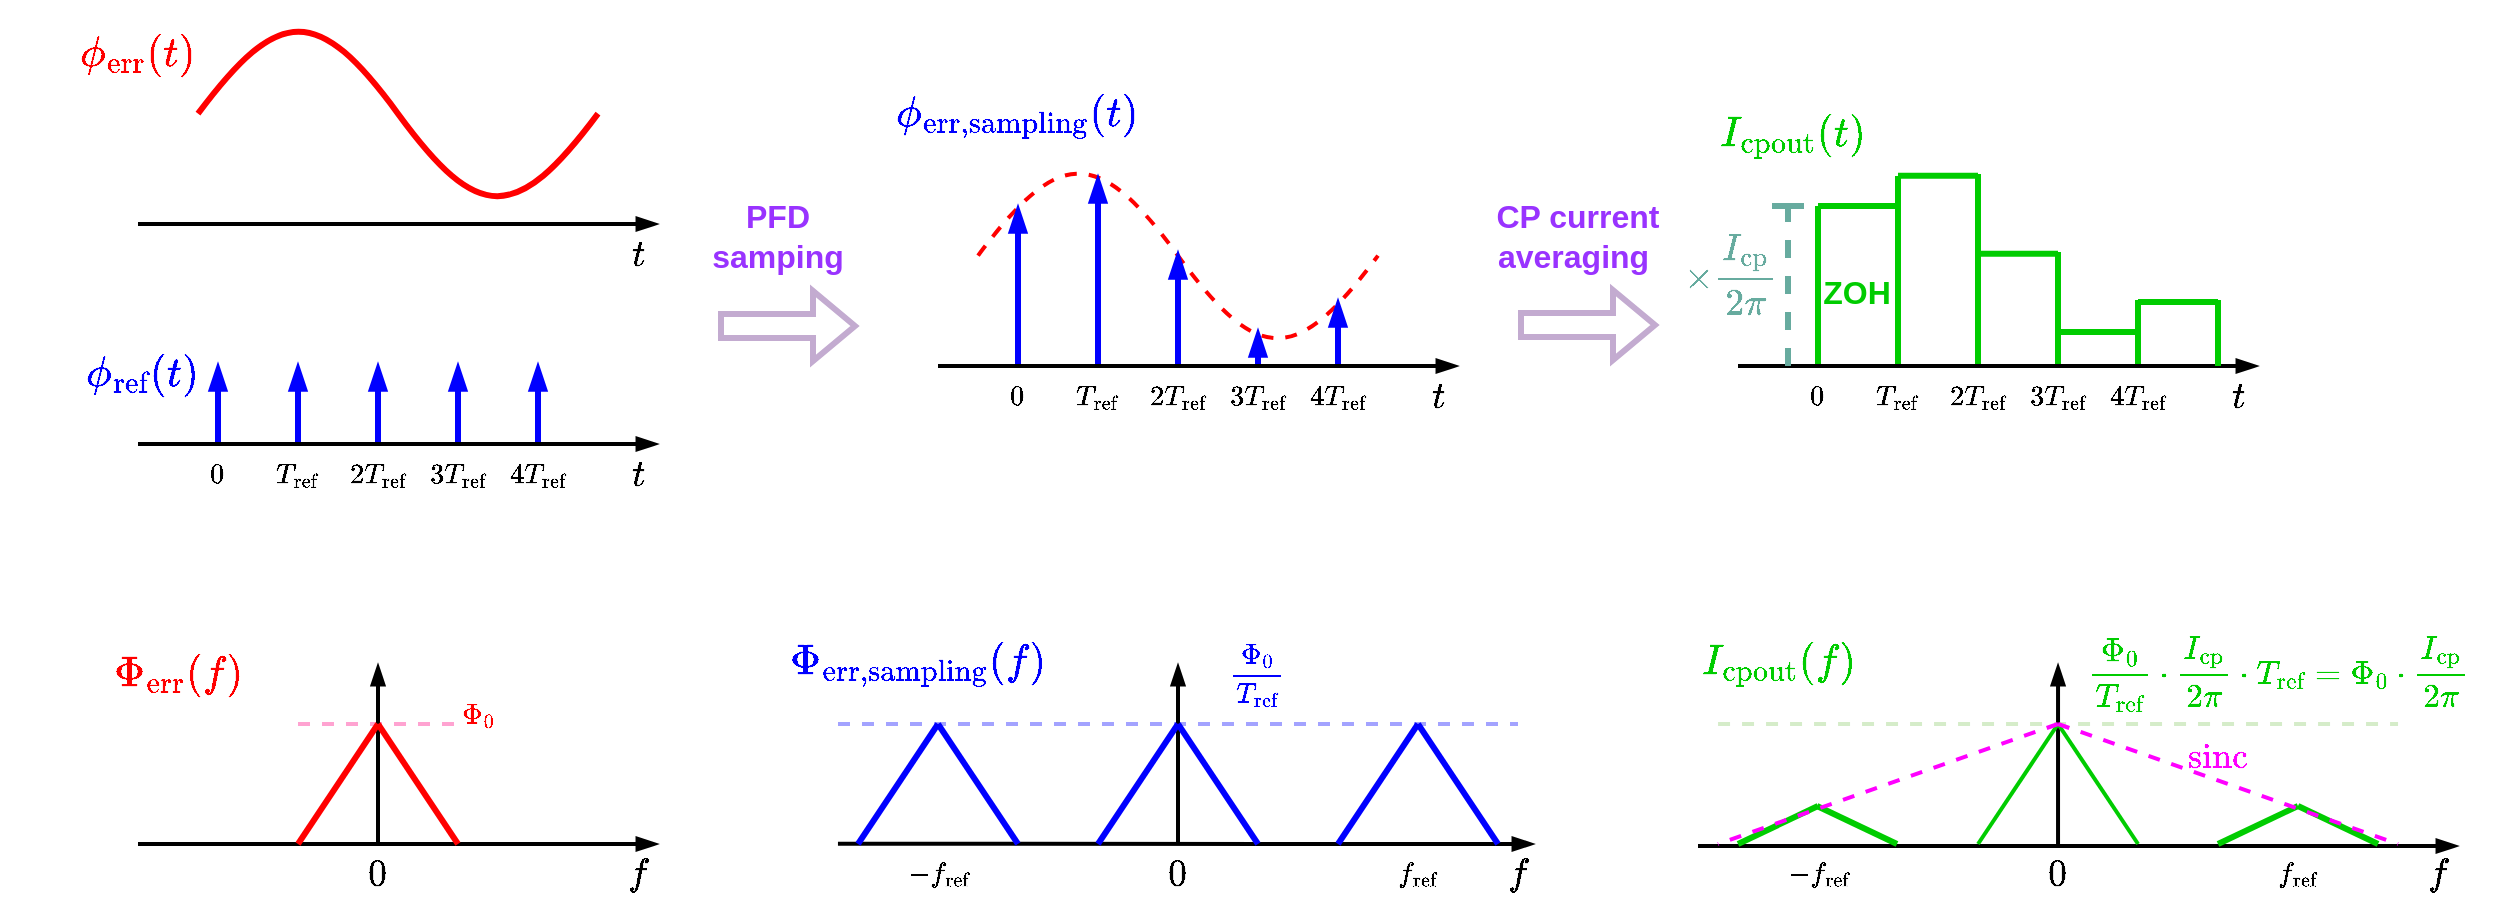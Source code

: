 <mxfile version="28.0.6">
  <diagram name="Page-1" id="WbomQFyr4mOSYKK_uOfv">
    <mxGraphModel dx="1388" dy="830" grid="1" gridSize="10" guides="1" tooltips="1" connect="1" arrows="1" fold="1" page="1" pageScale="1" pageWidth="850" pageHeight="1100" math="1" shadow="0">
      <root>
        <mxCell id="0" />
        <mxCell id="1" parent="0" />
        <mxCell id="v1X2Iz-Z-YhmHoCjYg2L-46" value="" style="endArrow=none;dashed=1;html=1;strokeWidth=2;rounded=0;strokeColor=#FF66B3;opacity=60;" parent="1" edge="1">
          <mxGeometry width="50" height="50" relative="1" as="geometry">
            <mxPoint x="120" y="619" as="sourcePoint" />
            <mxPoint x="200" y="619" as="targetPoint" />
          </mxGeometry>
        </mxCell>
        <mxCell id="v1X2Iz-Z-YhmHoCjYg2L-2" value="" style="pointerEvents=1;verticalLabelPosition=bottom;shadow=0;dashed=0;align=center;html=1;verticalAlign=top;shape=mxgraph.electrical.waveforms.sine_wave;strokeWidth=3;strokeColor=#FF0000;" parent="1" vertex="1">
          <mxGeometry x="70" y="259" width="200" height="110" as="geometry" />
        </mxCell>
        <mxCell id="v1X2Iz-Z-YhmHoCjYg2L-5" value="" style="endArrow=blockThin;html=1;rounded=0;endFill=1;strokeWidth=3;strokeColor=#0000FF;" parent="1" edge="1">
          <mxGeometry width="50" height="50" relative="1" as="geometry">
            <mxPoint x="80" y="479" as="sourcePoint" />
            <mxPoint x="80" y="439" as="targetPoint" />
          </mxGeometry>
        </mxCell>
        <mxCell id="v1X2Iz-Z-YhmHoCjYg2L-6" value="" style="endArrow=blockThin;html=1;rounded=0;endFill=1;strokeWidth=3;strokeColor=#0000FF;" parent="1" edge="1">
          <mxGeometry width="50" height="50" relative="1" as="geometry">
            <mxPoint x="120" y="479" as="sourcePoint" />
            <mxPoint x="120" y="439" as="targetPoint" />
          </mxGeometry>
        </mxCell>
        <mxCell id="v1X2Iz-Z-YhmHoCjYg2L-7" value="" style="endArrow=blockThin;html=1;rounded=0;endFill=1;strokeWidth=3;strokeColor=#0000FF;" parent="1" edge="1">
          <mxGeometry width="50" height="50" relative="1" as="geometry">
            <mxPoint x="160" y="479" as="sourcePoint" />
            <mxPoint x="160" y="439" as="targetPoint" />
          </mxGeometry>
        </mxCell>
        <mxCell id="v1X2Iz-Z-YhmHoCjYg2L-8" value="" style="endArrow=blockThin;html=1;rounded=0;endFill=1;strokeWidth=3;strokeColor=#0000FF;" parent="1" edge="1">
          <mxGeometry width="50" height="50" relative="1" as="geometry">
            <mxPoint x="200" y="479" as="sourcePoint" />
            <mxPoint x="200" y="439" as="targetPoint" />
          </mxGeometry>
        </mxCell>
        <mxCell id="v1X2Iz-Z-YhmHoCjYg2L-9" value="" style="endArrow=blockThin;html=1;rounded=0;endFill=1;strokeWidth=3;strokeColor=#0000FF;" parent="1" edge="1">
          <mxGeometry width="50" height="50" relative="1" as="geometry">
            <mxPoint x="240" y="479" as="sourcePoint" />
            <mxPoint x="240" y="439" as="targetPoint" />
          </mxGeometry>
        </mxCell>
        <mxCell id="v1X2Iz-Z-YhmHoCjYg2L-10" value="" style="endArrow=blockThin;html=1;rounded=0;endFill=1;strokeWidth=2;" parent="1" edge="1">
          <mxGeometry width="50" height="50" relative="1" as="geometry">
            <mxPoint x="40" y="479" as="sourcePoint" />
            <mxPoint x="300" y="479" as="targetPoint" />
          </mxGeometry>
        </mxCell>
        <mxCell id="v1X2Iz-Z-YhmHoCjYg2L-11" value="&lt;font style=&quot;font-size: 18px; color: rgb(255, 0, 0);&quot;&gt;&lt;b&gt;$$\phi_\text{err}(t)$$&lt;/b&gt;&lt;/font&gt;" style="text;html=1;align=center;verticalAlign=middle;whiteSpace=wrap;rounded=0;" parent="1" vertex="1">
          <mxGeometry x="10" y="269" width="60" height="30" as="geometry" />
        </mxCell>
        <mxCell id="v1X2Iz-Z-YhmHoCjYg2L-12" value="&lt;font style=&quot;font-size: 16px; color: rgb(153, 51, 255);&quot;&gt;&lt;b style=&quot;&quot;&gt;PFD samping&lt;/b&gt;&lt;/font&gt;" style="text;html=1;align=center;verticalAlign=middle;whiteSpace=wrap;rounded=0;" parent="1" vertex="1">
          <mxGeometry x="330" y="360" width="60" height="30" as="geometry" />
        </mxCell>
        <mxCell id="v1X2Iz-Z-YhmHoCjYg2L-13" value="" style="shape=flexArrow;endArrow=classic;html=1;rounded=0;strokeColor=#C3ABD0;strokeWidth=3;" parent="1" edge="1">
          <mxGeometry width="50" height="50" relative="1" as="geometry">
            <mxPoint x="330" y="420" as="sourcePoint" />
            <mxPoint x="400" y="420" as="targetPoint" />
          </mxGeometry>
        </mxCell>
        <mxCell id="v1X2Iz-Z-YhmHoCjYg2L-21" value="$$0$$" style="text;html=1;align=center;verticalAlign=middle;whiteSpace=wrap;rounded=0;" parent="1" vertex="1">
          <mxGeometry x="50" y="479" width="60" height="30" as="geometry" />
        </mxCell>
        <mxCell id="v1X2Iz-Z-YhmHoCjYg2L-22" value="$$T_\text{ref}$$" style="text;html=1;align=center;verticalAlign=middle;whiteSpace=wrap;rounded=0;" parent="1" vertex="1">
          <mxGeometry x="90" y="479" width="60" height="30" as="geometry" />
        </mxCell>
        <mxCell id="v1X2Iz-Z-YhmHoCjYg2L-23" value="$$2T_\text{ref}$$" style="text;html=1;align=center;verticalAlign=middle;whiteSpace=wrap;rounded=0;" parent="1" vertex="1">
          <mxGeometry x="130" y="479" width="60" height="30" as="geometry" />
        </mxCell>
        <mxCell id="v1X2Iz-Z-YhmHoCjYg2L-24" value="$$3T_\text{ref}$$" style="text;html=1;align=center;verticalAlign=middle;whiteSpace=wrap;rounded=0;" parent="1" vertex="1">
          <mxGeometry x="170" y="479" width="60" height="30" as="geometry" />
        </mxCell>
        <mxCell id="v1X2Iz-Z-YhmHoCjYg2L-25" value="$$4T_\text{ref}$$" style="text;html=1;align=center;verticalAlign=middle;whiteSpace=wrap;rounded=0;" parent="1" vertex="1">
          <mxGeometry x="210" y="479" width="60" height="30" as="geometry" />
        </mxCell>
        <mxCell id="v1X2Iz-Z-YhmHoCjYg2L-26" value="" style="pointerEvents=1;verticalLabelPosition=bottom;shadow=0;dashed=1;align=center;html=1;verticalAlign=top;shape=mxgraph.electrical.waveforms.sine_wave;strokeWidth=2;strokeColor=#FF0000;" parent="1" vertex="1">
          <mxGeometry x="460" y="330" width="200" height="110" as="geometry" />
        </mxCell>
        <mxCell id="v1X2Iz-Z-YhmHoCjYg2L-27" value="" style="endArrow=blockThin;html=1;rounded=0;endFill=1;strokeWidth=3;strokeColor=#0000FF;" parent="1" edge="1">
          <mxGeometry width="50" height="50" relative="1" as="geometry">
            <mxPoint x="480" y="440" as="sourcePoint" />
            <mxPoint x="480" y="360" as="targetPoint" />
          </mxGeometry>
        </mxCell>
        <mxCell id="v1X2Iz-Z-YhmHoCjYg2L-28" value="" style="endArrow=blockThin;html=1;rounded=0;endFill=1;strokeWidth=3;strokeColor=#0000FF;" parent="1" edge="1">
          <mxGeometry width="50" height="50" relative="1" as="geometry">
            <mxPoint x="520" y="440" as="sourcePoint" />
            <mxPoint x="520" y="345" as="targetPoint" />
          </mxGeometry>
        </mxCell>
        <mxCell id="v1X2Iz-Z-YhmHoCjYg2L-29" value="" style="endArrow=blockThin;html=1;rounded=0;endFill=1;strokeWidth=3;strokeColor=#0000FF;" parent="1" edge="1">
          <mxGeometry width="50" height="50" relative="1" as="geometry">
            <mxPoint x="560" y="440" as="sourcePoint" />
            <mxPoint x="560" y="383" as="targetPoint" />
          </mxGeometry>
        </mxCell>
        <mxCell id="v1X2Iz-Z-YhmHoCjYg2L-30" value="" style="endArrow=blockThin;html=1;rounded=0;endFill=1;strokeWidth=3;strokeColor=#0000FF;" parent="1" edge="1">
          <mxGeometry width="50" height="50" relative="1" as="geometry">
            <mxPoint x="600" y="440" as="sourcePoint" />
            <mxPoint x="600" y="422" as="targetPoint" />
          </mxGeometry>
        </mxCell>
        <mxCell id="v1X2Iz-Z-YhmHoCjYg2L-31" value="" style="endArrow=blockThin;html=1;rounded=0;endFill=1;strokeWidth=3;strokeColor=#0000FF;" parent="1" edge="1">
          <mxGeometry width="50" height="50" relative="1" as="geometry">
            <mxPoint x="640" y="440" as="sourcePoint" />
            <mxPoint x="640" y="407" as="targetPoint" />
          </mxGeometry>
        </mxCell>
        <mxCell id="v1X2Iz-Z-YhmHoCjYg2L-32" value="" style="endArrow=blockThin;html=1;rounded=0;endFill=1;strokeWidth=2;" parent="1" edge="1">
          <mxGeometry width="50" height="50" relative="1" as="geometry">
            <mxPoint x="440" y="440" as="sourcePoint" />
            <mxPoint x="700" y="440" as="targetPoint" />
          </mxGeometry>
        </mxCell>
        <mxCell id="v1X2Iz-Z-YhmHoCjYg2L-39" value="" style="endArrow=blockThin;html=1;rounded=0;endFill=1;strokeWidth=2;" parent="1" edge="1">
          <mxGeometry width="50" height="50" relative="1" as="geometry">
            <mxPoint x="40" y="679" as="sourcePoint" />
            <mxPoint x="300" y="679" as="targetPoint" />
          </mxGeometry>
        </mxCell>
        <mxCell id="v1X2Iz-Z-YhmHoCjYg2L-42" value="" style="endArrow=blockThin;html=1;rounded=0;endFill=1;strokeWidth=2;" parent="1" edge="1">
          <mxGeometry width="50" height="50" relative="1" as="geometry">
            <mxPoint x="160" y="679" as="sourcePoint" />
            <mxPoint x="160" y="589" as="targetPoint" />
          </mxGeometry>
        </mxCell>
        <mxCell id="v1X2Iz-Z-YhmHoCjYg2L-40" value="" style="endArrow=none;html=1;rounded=0;strokeWidth=3;strokeColor=#FF0000;" parent="1" edge="1">
          <mxGeometry width="50" height="50" relative="1" as="geometry">
            <mxPoint x="120" y="679" as="sourcePoint" />
            <mxPoint x="160" y="619" as="targetPoint" />
          </mxGeometry>
        </mxCell>
        <mxCell id="v1X2Iz-Z-YhmHoCjYg2L-41" value="" style="endArrow=none;html=1;rounded=0;strokeWidth=3;strokeColor=#FF0000;" parent="1" edge="1">
          <mxGeometry width="50" height="50" relative="1" as="geometry">
            <mxPoint x="200" y="679" as="sourcePoint" />
            <mxPoint x="160" y="619" as="targetPoint" />
          </mxGeometry>
        </mxCell>
        <mxCell id="v1X2Iz-Z-YhmHoCjYg2L-43" value="&lt;font style=&quot;font-size: 18px; color: rgb(255, 0, 0);&quot;&gt;&lt;b&gt;$$\Phi_\text{err}(f)$$&lt;/b&gt;&lt;/font&gt;" style="text;html=1;align=center;verticalAlign=middle;whiteSpace=wrap;rounded=0;" parent="1" vertex="1">
          <mxGeometry x="30" y="579" width="60" height="30" as="geometry" />
        </mxCell>
        <mxCell id="v1X2Iz-Z-YhmHoCjYg2L-44" value="&lt;font style=&quot;font-size: 16px;&quot;&gt;&lt;b&gt;&lt;i&gt;$$t$$&lt;/i&gt;&lt;/b&gt;&lt;/font&gt;" style="text;html=1;align=center;verticalAlign=middle;whiteSpace=wrap;rounded=0;" parent="1" vertex="1">
          <mxGeometry x="260" y="479" width="60" height="30" as="geometry" />
        </mxCell>
        <mxCell id="v1X2Iz-Z-YhmHoCjYg2L-45" value="&lt;font style=&quot;font-size: 16px;&quot;&gt;&lt;b&gt;&lt;i&gt;$$f$$&lt;/i&gt;&lt;/b&gt;&lt;/font&gt;" style="text;html=1;align=center;verticalAlign=middle;whiteSpace=wrap;rounded=0;" parent="1" vertex="1">
          <mxGeometry x="260" y="679" width="60" height="30" as="geometry" />
        </mxCell>
        <mxCell id="v1X2Iz-Z-YhmHoCjYg2L-47" value="&lt;font style=&quot;color: rgb(255, 0, 0);&quot;&gt;&lt;b style=&quot;&quot;&gt;$$\Phi_0$$&lt;/b&gt;&lt;/font&gt;" style="text;html=1;align=center;verticalAlign=middle;whiteSpace=wrap;rounded=0;" parent="1" vertex="1">
          <mxGeometry x="180" y="599" width="60" height="30" as="geometry" />
        </mxCell>
        <mxCell id="v1X2Iz-Z-YhmHoCjYg2L-48" value="" style="endArrow=none;dashed=1;html=1;strokeWidth=2;rounded=0;strokeColor=#6666FF;opacity=60;" parent="1" edge="1">
          <mxGeometry width="50" height="50" relative="1" as="geometry">
            <mxPoint x="390" y="619" as="sourcePoint" />
            <mxPoint x="730" y="619" as="targetPoint" />
          </mxGeometry>
        </mxCell>
        <mxCell id="v1X2Iz-Z-YhmHoCjYg2L-49" value="" style="endArrow=blockThin;html=1;rounded=0;endFill=1;strokeWidth=2;exitX=0.833;exitY=-0.003;exitDx=0;exitDy=0;exitPerimeter=0;" parent="1" edge="1">
          <mxGeometry width="50" height="50" relative="1" as="geometry">
            <mxPoint x="389.98" y="678.91" as="sourcePoint" />
            <mxPoint x="738" y="679" as="targetPoint" />
          </mxGeometry>
        </mxCell>
        <mxCell id="v1X2Iz-Z-YhmHoCjYg2L-50" value="" style="endArrow=blockThin;html=1;rounded=0;endFill=1;strokeWidth=2;" parent="1" edge="1">
          <mxGeometry width="50" height="50" relative="1" as="geometry">
            <mxPoint x="560" y="679" as="sourcePoint" />
            <mxPoint x="560" y="589" as="targetPoint" />
          </mxGeometry>
        </mxCell>
        <mxCell id="v1X2Iz-Z-YhmHoCjYg2L-51" value="" style="endArrow=none;html=1;rounded=0;strokeWidth=3;strokeColor=#0000FF;" parent="1" edge="1">
          <mxGeometry width="50" height="50" relative="1" as="geometry">
            <mxPoint x="520" y="679" as="sourcePoint" />
            <mxPoint x="560" y="619" as="targetPoint" />
          </mxGeometry>
        </mxCell>
        <mxCell id="v1X2Iz-Z-YhmHoCjYg2L-52" value="" style="endArrow=none;html=1;rounded=0;strokeWidth=3;strokeColor=#0000FF;" parent="1" edge="1">
          <mxGeometry width="50" height="50" relative="1" as="geometry">
            <mxPoint x="600" y="679" as="sourcePoint" />
            <mxPoint x="560" y="619" as="targetPoint" />
          </mxGeometry>
        </mxCell>
        <mxCell id="v1X2Iz-Z-YhmHoCjYg2L-54" value="&lt;font style=&quot;font-size: 16px;&quot;&gt;&lt;b&gt;&lt;i&gt;$$f$$&lt;/i&gt;&lt;/b&gt;&lt;/font&gt;" style="text;html=1;align=center;verticalAlign=middle;whiteSpace=wrap;rounded=0;" parent="1" vertex="1">
          <mxGeometry x="700" y="679" width="60" height="30" as="geometry" />
        </mxCell>
        <mxCell id="v1X2Iz-Z-YhmHoCjYg2L-55" value="&lt;font style=&quot;color: rgb(0, 0, 255);&quot;&gt;&lt;b style=&quot;&quot;&gt;$$\frac{\Phi_0}{T_\text{ref}}$$&lt;/b&gt;&lt;/font&gt;" style="text;html=1;align=center;verticalAlign=middle;whiteSpace=wrap;rounded=0;" parent="1" vertex="1">
          <mxGeometry x="570" y="579" width="60" height="30" as="geometry" />
        </mxCell>
        <mxCell id="v1X2Iz-Z-YhmHoCjYg2L-58" value="" style="endArrow=none;html=1;rounded=0;strokeWidth=3;strokeColor=#0000FF;" parent="1" edge="1">
          <mxGeometry width="50" height="50" relative="1" as="geometry">
            <mxPoint x="640" y="679" as="sourcePoint" />
            <mxPoint x="680" y="619" as="targetPoint" />
          </mxGeometry>
        </mxCell>
        <mxCell id="v1X2Iz-Z-YhmHoCjYg2L-59" value="" style="endArrow=none;html=1;rounded=0;strokeWidth=3;strokeColor=#0000FF;" parent="1" edge="1">
          <mxGeometry width="50" height="50" relative="1" as="geometry">
            <mxPoint x="720" y="679" as="sourcePoint" />
            <mxPoint x="680" y="619" as="targetPoint" />
          </mxGeometry>
        </mxCell>
        <mxCell id="v1X2Iz-Z-YhmHoCjYg2L-62" value="" style="endArrow=none;html=1;rounded=0;strokeWidth=3;strokeColor=#0000FF;" parent="1" edge="1">
          <mxGeometry width="50" height="50" relative="1" as="geometry">
            <mxPoint x="400" y="679" as="sourcePoint" />
            <mxPoint x="440" y="619" as="targetPoint" />
          </mxGeometry>
        </mxCell>
        <mxCell id="v1X2Iz-Z-YhmHoCjYg2L-63" value="" style="endArrow=none;html=1;rounded=0;strokeWidth=3;strokeColor=#0000FF;" parent="1" edge="1">
          <mxGeometry width="50" height="50" relative="1" as="geometry">
            <mxPoint x="480" y="679" as="sourcePoint" />
            <mxPoint x="440" y="619" as="targetPoint" />
          </mxGeometry>
        </mxCell>
        <mxCell id="v1X2Iz-Z-YhmHoCjYg2L-64" value="&lt;font style=&quot;font-size: 18px; color: rgb(0, 0, 255);&quot;&gt;&lt;b style=&quot;&quot;&gt;$$\Phi_\text{err,sampling}(f)$$&lt;/b&gt;&lt;/font&gt;" style="text;html=1;align=center;verticalAlign=middle;whiteSpace=wrap;rounded=0;" parent="1" vertex="1">
          <mxGeometry x="400" y="574" width="60" height="30" as="geometry" />
        </mxCell>
        <mxCell id="v1X2Iz-Z-YhmHoCjYg2L-65" value="&lt;font style=&quot;font-size: 18px; color: rgb(0, 0, 255);&quot;&gt;&lt;b style=&quot;&quot;&gt;$$\phi_\text{err,sampling}(t)$$&lt;/b&gt;&lt;/font&gt;" style="text;html=1;align=center;verticalAlign=middle;whiteSpace=wrap;rounded=0;" parent="1" vertex="1">
          <mxGeometry x="450" y="300" width="60" height="30" as="geometry" />
        </mxCell>
        <mxCell id="v1X2Iz-Z-YhmHoCjYg2L-66" value="" style="endArrow=blockThin;html=1;rounded=0;endFill=1;strokeWidth=2;" parent="1" edge="1">
          <mxGeometry width="50" height="50" relative="1" as="geometry">
            <mxPoint x="40" y="369" as="sourcePoint" />
            <mxPoint x="300" y="369" as="targetPoint" />
          </mxGeometry>
        </mxCell>
        <mxCell id="v1X2Iz-Z-YhmHoCjYg2L-72" value="&lt;font style=&quot;font-size: 16px;&quot;&gt;&lt;b&gt;&lt;i&gt;$$t$$&lt;/i&gt;&lt;/b&gt;&lt;/font&gt;" style="text;html=1;align=center;verticalAlign=middle;whiteSpace=wrap;rounded=0;" parent="1" vertex="1">
          <mxGeometry x="260" y="369" width="60" height="30" as="geometry" />
        </mxCell>
        <mxCell id="v1X2Iz-Z-YhmHoCjYg2L-75" value="" style="endArrow=none;html=1;rounded=0;endFill=0;strokeWidth=3;strokeColor=#00CC00;" parent="1" edge="1">
          <mxGeometry width="50" height="50" relative="1" as="geometry">
            <mxPoint x="880" y="440" as="sourcePoint" />
            <mxPoint x="880" y="360" as="targetPoint" />
          </mxGeometry>
        </mxCell>
        <mxCell id="v1X2Iz-Z-YhmHoCjYg2L-76" value="" style="endArrow=none;html=1;rounded=0;endFill=0;strokeWidth=3;strokeColor=#00CC00;" parent="1" edge="1">
          <mxGeometry width="50" height="50" relative="1" as="geometry">
            <mxPoint x="920" y="440" as="sourcePoint" />
            <mxPoint x="920" y="345" as="targetPoint" />
          </mxGeometry>
        </mxCell>
        <mxCell id="v1X2Iz-Z-YhmHoCjYg2L-77" value="" style="endArrow=none;html=1;rounded=0;endFill=0;strokeWidth=3;strokeColor=#00CC00;" parent="1" edge="1">
          <mxGeometry width="50" height="50" relative="1" as="geometry">
            <mxPoint x="960" y="440" as="sourcePoint" />
            <mxPoint x="960" y="344" as="targetPoint" />
          </mxGeometry>
        </mxCell>
        <mxCell id="v1X2Iz-Z-YhmHoCjYg2L-78" value="" style="endArrow=none;html=1;rounded=0;endFill=0;strokeWidth=3;strokeColor=#00CC00;" parent="1" edge="1">
          <mxGeometry width="50" height="50" relative="1" as="geometry">
            <mxPoint x="1000" y="440" as="sourcePoint" />
            <mxPoint x="1000" y="383" as="targetPoint" />
          </mxGeometry>
        </mxCell>
        <mxCell id="v1X2Iz-Z-YhmHoCjYg2L-79" value="" style="endArrow=none;html=1;rounded=0;endFill=0;strokeWidth=3;strokeColor=#00CC00;" parent="1" edge="1">
          <mxGeometry width="50" height="50" relative="1" as="geometry">
            <mxPoint x="1040" y="440" as="sourcePoint" />
            <mxPoint x="1040" y="407" as="targetPoint" />
          </mxGeometry>
        </mxCell>
        <mxCell id="v1X2Iz-Z-YhmHoCjYg2L-80" value="" style="endArrow=blockThin;html=1;rounded=0;endFill=1;strokeWidth=2;" parent="1" edge="1">
          <mxGeometry width="50" height="50" relative="1" as="geometry">
            <mxPoint x="840" y="440" as="sourcePoint" />
            <mxPoint x="1100" y="440" as="targetPoint" />
          </mxGeometry>
        </mxCell>
        <mxCell id="v1X2Iz-Z-YhmHoCjYg2L-86" value="" style="endArrow=none;html=1;rounded=0;endFill=0;strokeWidth=3;strokeColor=#00CC00;" parent="1" edge="1">
          <mxGeometry width="50" height="50" relative="1" as="geometry">
            <mxPoint x="920" y="360" as="sourcePoint" />
            <mxPoint x="880" y="360" as="targetPoint" />
          </mxGeometry>
        </mxCell>
        <mxCell id="v1X2Iz-Z-YhmHoCjYg2L-87" value="" style="endArrow=none;html=1;rounded=0;endFill=0;strokeWidth=3;strokeColor=#00CC00;" parent="1" edge="1">
          <mxGeometry width="50" height="50" relative="1" as="geometry">
            <mxPoint x="960" y="344.92" as="sourcePoint" />
            <mxPoint x="920" y="344.92" as="targetPoint" />
          </mxGeometry>
        </mxCell>
        <mxCell id="v1X2Iz-Z-YhmHoCjYg2L-88" value="" style="endArrow=none;html=1;rounded=0;endFill=0;strokeWidth=3;strokeColor=#00CC00;" parent="1" edge="1">
          <mxGeometry width="50" height="50" relative="1" as="geometry">
            <mxPoint x="1000" y="383.92" as="sourcePoint" />
            <mxPoint x="960" y="383.92" as="targetPoint" />
          </mxGeometry>
        </mxCell>
        <mxCell id="v1X2Iz-Z-YhmHoCjYg2L-89" value="" style="endArrow=none;html=1;rounded=0;endFill=0;strokeWidth=3;strokeColor=#00CC00;" parent="1" edge="1">
          <mxGeometry width="50" height="50" relative="1" as="geometry">
            <mxPoint x="1039" y="423" as="sourcePoint" />
            <mxPoint x="999" y="423" as="targetPoint" />
          </mxGeometry>
        </mxCell>
        <mxCell id="v1X2Iz-Z-YhmHoCjYg2L-90" value="" style="endArrow=none;html=1;rounded=0;endFill=0;strokeWidth=3;strokeColor=#00CC00;" parent="1" edge="1">
          <mxGeometry width="50" height="50" relative="1" as="geometry">
            <mxPoint x="1080" y="408" as="sourcePoint" />
            <mxPoint x="1040" y="408" as="targetPoint" />
          </mxGeometry>
        </mxCell>
        <mxCell id="v1X2Iz-Z-YhmHoCjYg2L-91" value="" style="endArrow=none;html=1;rounded=0;endFill=0;strokeWidth=3;strokeColor=#00CC00;" parent="1" edge="1">
          <mxGeometry width="50" height="50" relative="1" as="geometry">
            <mxPoint x="1080" y="440" as="sourcePoint" />
            <mxPoint x="1080" y="407" as="targetPoint" />
          </mxGeometry>
        </mxCell>
        <mxCell id="v1X2Iz-Z-YhmHoCjYg2L-94" value="&lt;font style=&quot;font-size: 18px; color: rgb(0, 0, 255);&quot;&gt;&lt;b style=&quot;&quot;&gt;$$\phi_\text{ref}(t)$$&lt;/b&gt;&lt;/font&gt;" style="text;html=1;align=center;verticalAlign=middle;whiteSpace=wrap;rounded=0;" parent="1" vertex="1">
          <mxGeometry x="20" y="429" width="45" height="30" as="geometry" />
        </mxCell>
        <mxCell id="v1X2Iz-Z-YhmHoCjYg2L-95" value="&lt;font style=&quot;font-size: 16px; color: rgb(153, 51, 255);&quot;&gt;&lt;b style=&quot;&quot;&gt;CP current&lt;br&gt;&lt;/b&gt;&lt;/font&gt;&lt;div&gt;&lt;font style=&quot;font-size: 16px; color: rgb(153, 51, 255);&quot;&gt;&lt;b style=&quot;background-color: transparent;&quot;&gt;averaging&lt;/b&gt;&lt;b style=&quot;&quot;&gt;&amp;nbsp;&lt;/b&gt;&lt;/font&gt;&lt;/div&gt;" style="text;html=1;align=center;verticalAlign=middle;whiteSpace=wrap;rounded=0;" parent="1" vertex="1">
          <mxGeometry x="710" y="360" width="100" height="30" as="geometry" />
        </mxCell>
        <mxCell id="v1X2Iz-Z-YhmHoCjYg2L-96" value="" style="shape=flexArrow;endArrow=classic;html=1;rounded=0;strokeColor=#C3ABD0;strokeWidth=3;" parent="1" edge="1">
          <mxGeometry width="50" height="50" relative="1" as="geometry">
            <mxPoint x="730" y="419.52" as="sourcePoint" />
            <mxPoint x="800" y="419.52" as="targetPoint" />
          </mxGeometry>
        </mxCell>
        <mxCell id="v1X2Iz-Z-YhmHoCjYg2L-97" value="&lt;font style=&quot;font-size: 16px; color: rgb(103, 171, 159);&quot;&gt;&lt;b style=&quot;&quot;&gt;$$\times\frac{I_\text{cp}}{2\pi}$$&lt;/b&gt;&lt;/font&gt;" style="text;html=1;align=center;verticalAlign=middle;whiteSpace=wrap;rounded=0;" parent="1" vertex="1">
          <mxGeometry x="814" y="379" width="45" height="30" as="geometry" />
        </mxCell>
        <mxCell id="v1X2Iz-Z-YhmHoCjYg2L-99" value="&lt;font style=&quot;font-size: 18px; color: rgb(0, 204, 0);&quot;&gt;&lt;b style=&quot;&quot;&gt;$$I_\text{cpout}(t)$$&lt;/b&gt;&lt;/font&gt;" style="text;html=1;align=center;verticalAlign=middle;whiteSpace=wrap;rounded=0;" parent="1" vertex="1">
          <mxGeometry x="845" y="310" width="45" height="30" as="geometry" />
        </mxCell>
        <mxCell id="v1X2Iz-Z-YhmHoCjYg2L-100" value="&lt;font style=&quot;font-size: 16px; color: rgb(0, 204, 0);&quot;&gt;&lt;b style=&quot;&quot;&gt;ZOH&lt;/b&gt;&lt;/font&gt;" style="text;html=1;align=center;verticalAlign=middle;whiteSpace=wrap;rounded=0;strokeWidth=3;" parent="1" vertex="1">
          <mxGeometry x="877" y="388" width="45" height="30" as="geometry" />
        </mxCell>
        <mxCell id="v1X2Iz-Z-YhmHoCjYg2L-101" value="" style="endArrow=none;dashed=1;html=1;strokeWidth=2;rounded=0;strokeColor=#B9E0A5;opacity=60;" parent="1" edge="1">
          <mxGeometry width="50" height="50" relative="1" as="geometry">
            <mxPoint x="830.02" y="619" as="sourcePoint" />
            <mxPoint x="1170.02" y="619" as="targetPoint" />
          </mxGeometry>
        </mxCell>
        <mxCell id="v1X2Iz-Z-YhmHoCjYg2L-102" value="" style="endArrow=blockThin;html=1;rounded=0;endFill=1;strokeWidth=2;" parent="1" edge="1">
          <mxGeometry width="50" height="50" relative="1" as="geometry">
            <mxPoint x="820" y="680" as="sourcePoint" />
            <mxPoint x="1200" y="680" as="targetPoint" />
          </mxGeometry>
        </mxCell>
        <mxCell id="v1X2Iz-Z-YhmHoCjYg2L-103" value="" style="endArrow=blockThin;html=1;rounded=0;endFill=1;strokeWidth=2;" parent="1" edge="1">
          <mxGeometry width="50" height="50" relative="1" as="geometry">
            <mxPoint x="1000.02" y="679" as="sourcePoint" />
            <mxPoint x="1000.02" y="589" as="targetPoint" />
          </mxGeometry>
        </mxCell>
        <mxCell id="v1X2Iz-Z-YhmHoCjYg2L-104" value="" style="endArrow=none;html=1;rounded=0;strokeWidth=2;strokeColor=#00CC00;" parent="1" edge="1">
          <mxGeometry width="50" height="50" relative="1" as="geometry">
            <mxPoint x="960.02" y="679" as="sourcePoint" />
            <mxPoint x="1000.02" y="619" as="targetPoint" />
          </mxGeometry>
        </mxCell>
        <mxCell id="v1X2Iz-Z-YhmHoCjYg2L-105" value="" style="endArrow=none;html=1;rounded=0;strokeWidth=2;strokeColor=#00CC00;" parent="1" edge="1">
          <mxGeometry width="50" height="50" relative="1" as="geometry">
            <mxPoint x="1040.02" y="679" as="sourcePoint" />
            <mxPoint x="1000.02" y="619" as="targetPoint" />
          </mxGeometry>
        </mxCell>
        <mxCell id="v1X2Iz-Z-YhmHoCjYg2L-107" value="&lt;font style=&quot;font-size: 14px; color: rgb(0, 204, 0);&quot;&gt;&lt;b style=&quot;&quot;&gt;$$\frac{\Phi_0}{T_\text{ref}}\cdot \frac{I_\text{cp}}{2\pi}\cdot T_\text{ref}=\Phi_0\cdot \frac{I_\text{cp}}{2\pi}$$&lt;/b&gt;&lt;/font&gt;" style="text;html=1;align=center;verticalAlign=middle;whiteSpace=wrap;rounded=0;" parent="1" vertex="1">
          <mxGeometry x="1030" y="579" width="160" height="30" as="geometry" />
        </mxCell>
        <mxCell id="v1X2Iz-Z-YhmHoCjYg2L-108" value="" style="endArrow=none;html=1;rounded=0;strokeWidth=3;strokeColor=#00CC00;" parent="1" edge="1">
          <mxGeometry width="50" height="50" relative="1" as="geometry">
            <mxPoint x="1080.02" y="679" as="sourcePoint" />
            <mxPoint x="1120" y="660" as="targetPoint" />
          </mxGeometry>
        </mxCell>
        <mxCell id="v1X2Iz-Z-YhmHoCjYg2L-109" value="" style="endArrow=none;html=1;rounded=0;strokeWidth=3;strokeColor=#00CC00;" parent="1" edge="1">
          <mxGeometry width="50" height="50" relative="1" as="geometry">
            <mxPoint x="1160.02" y="679" as="sourcePoint" />
            <mxPoint x="1120" y="660" as="targetPoint" />
          </mxGeometry>
        </mxCell>
        <mxCell id="v1X2Iz-Z-YhmHoCjYg2L-110" value="" style="endArrow=none;html=1;rounded=0;strokeWidth=3;strokeColor=#00CC00;" parent="1" edge="1">
          <mxGeometry width="50" height="50" relative="1" as="geometry">
            <mxPoint x="840.02" y="679" as="sourcePoint" />
            <mxPoint x="880" y="660" as="targetPoint" />
          </mxGeometry>
        </mxCell>
        <mxCell id="v1X2Iz-Z-YhmHoCjYg2L-111" value="" style="endArrow=none;html=1;rounded=0;strokeWidth=3;strokeColor=#00CC00;" parent="1" edge="1">
          <mxGeometry width="50" height="50" relative="1" as="geometry">
            <mxPoint x="919.51" y="679" as="sourcePoint" />
            <mxPoint x="879.49" y="660" as="targetPoint" />
          </mxGeometry>
        </mxCell>
        <mxCell id="v1X2Iz-Z-YhmHoCjYg2L-112" value="&lt;font style=&quot;font-size: 18px; color: rgb(0, 204, 0);&quot;&gt;&lt;b style=&quot;&quot;&gt;$$I_\text{cpout}(f)$$&lt;/b&gt;&lt;/font&gt;" style="text;html=1;align=center;verticalAlign=middle;whiteSpace=wrap;rounded=0;" parent="1" vertex="1">
          <mxGeometry x="830" y="574" width="60" height="30" as="geometry" />
        </mxCell>
        <mxCell id="v1X2Iz-Z-YhmHoCjYg2L-114" value="" style="endArrow=none;html=1;rounded=0;strokeColor=#FF00FF;dashed=1;strokeWidth=2;" parent="1" edge="1">
          <mxGeometry width="50" height="50" relative="1" as="geometry">
            <mxPoint x="1000" y="619" as="sourcePoint" />
            <mxPoint x="1170" y="679" as="targetPoint" />
          </mxGeometry>
        </mxCell>
        <mxCell id="v1X2Iz-Z-YhmHoCjYg2L-116" value="" style="endArrow=none;html=1;rounded=0;strokeColor=#FF00FF;dashed=1;strokeWidth=2;" parent="1" edge="1">
          <mxGeometry width="50" height="50" relative="1" as="geometry">
            <mxPoint x="1000" y="619" as="sourcePoint" />
            <mxPoint x="830" y="679" as="targetPoint" />
          </mxGeometry>
        </mxCell>
        <mxCell id="v1X2Iz-Z-YhmHoCjYg2L-117" value="&lt;font style=&quot;color: rgb(255, 0, 255); font-size: 15px;&quot;&gt;&lt;b style=&quot;&quot;&gt;$$\text{sinc}$$&lt;/b&gt;&lt;/font&gt;" style="text;html=1;align=center;verticalAlign=middle;whiteSpace=wrap;rounded=0;" parent="1" vertex="1">
          <mxGeometry x="1050" y="620" width="60" height="30" as="geometry" />
        </mxCell>
        <mxCell id="O5x6K-PuyJ6r4iNwGTU9-1" value="&lt;font style=&quot;font-size: 16px;&quot;&gt;&lt;b&gt;&lt;i&gt;$$t$$&lt;/i&gt;&lt;/b&gt;&lt;/font&gt;" style="text;html=1;align=center;verticalAlign=middle;whiteSpace=wrap;rounded=0;" parent="1" vertex="1">
          <mxGeometry x="660" y="440" width="60" height="30" as="geometry" />
        </mxCell>
        <mxCell id="O5x6K-PuyJ6r4iNwGTU9-2" value="&lt;font style=&quot;font-size: 16px;&quot;&gt;&lt;b&gt;&lt;i&gt;$$t$$&lt;/i&gt;&lt;/b&gt;&lt;/font&gt;" style="text;html=1;align=center;verticalAlign=middle;whiteSpace=wrap;rounded=0;" parent="1" vertex="1">
          <mxGeometry x="1060" y="440" width="60" height="30" as="geometry" />
        </mxCell>
        <mxCell id="O5x6K-PuyJ6r4iNwGTU9-3" value="&lt;font style=&quot;font-size: 16px;&quot;&gt;&lt;b&gt;&lt;i&gt;$$f$$&lt;/i&gt;&lt;/b&gt;&lt;/font&gt;" style="text;html=1;align=center;verticalAlign=middle;whiteSpace=wrap;rounded=0;" parent="1" vertex="1">
          <mxGeometry x="1160" y="679" width="60" height="30" as="geometry" />
        </mxCell>
        <mxCell id="JK-ndHyI9qrgXiUIDrbA-1" value="" style="endArrow=baseDash;html=1;rounded=0;endFill=0;strokeWidth=3;strokeColor=#67AB9F;endSize=12;dashed=1;" parent="1" edge="1">
          <mxGeometry width="50" height="50" relative="1" as="geometry">
            <mxPoint x="865" y="440" as="sourcePoint" />
            <mxPoint x="865" y="360" as="targetPoint" />
          </mxGeometry>
        </mxCell>
        <mxCell id="JK-ndHyI9qrgXiUIDrbA-2" value="&lt;font style=&quot;font-size: 16px;&quot;&gt;$$0$$&lt;/font&gt;" style="text;html=1;align=center;verticalAlign=middle;whiteSpace=wrap;rounded=0;" parent="1" vertex="1">
          <mxGeometry x="130" y="679" width="60" height="30" as="geometry" />
        </mxCell>
        <mxCell id="JK-ndHyI9qrgXiUIDrbA-3" value="&lt;font style=&quot;font-size: 16px;&quot;&gt;$$0$$&lt;/font&gt;" style="text;html=1;align=center;verticalAlign=middle;whiteSpace=wrap;rounded=0;" parent="1" vertex="1">
          <mxGeometry x="530" y="679" width="60" height="30" as="geometry" />
        </mxCell>
        <mxCell id="NGAxpCUIEvzDBOvkwJpl-6" value="$$0$$" style="text;html=1;align=center;verticalAlign=middle;whiteSpace=wrap;rounded=0;" vertex="1" parent="1">
          <mxGeometry x="450" y="440" width="60" height="30" as="geometry" />
        </mxCell>
        <mxCell id="NGAxpCUIEvzDBOvkwJpl-7" value="$$T_\text{ref}$$" style="text;html=1;align=center;verticalAlign=middle;whiteSpace=wrap;rounded=0;" vertex="1" parent="1">
          <mxGeometry x="490" y="440" width="60" height="30" as="geometry" />
        </mxCell>
        <mxCell id="NGAxpCUIEvzDBOvkwJpl-8" value="$$2T_\text{ref}$$" style="text;html=1;align=center;verticalAlign=middle;whiteSpace=wrap;rounded=0;" vertex="1" parent="1">
          <mxGeometry x="530" y="440" width="60" height="30" as="geometry" />
        </mxCell>
        <mxCell id="NGAxpCUIEvzDBOvkwJpl-9" value="$$3T_\text{ref}$$" style="text;html=1;align=center;verticalAlign=middle;whiteSpace=wrap;rounded=0;" vertex="1" parent="1">
          <mxGeometry x="570" y="440" width="60" height="30" as="geometry" />
        </mxCell>
        <mxCell id="NGAxpCUIEvzDBOvkwJpl-10" value="$$4T_\text{ref}$$" style="text;html=1;align=center;verticalAlign=middle;whiteSpace=wrap;rounded=0;" vertex="1" parent="1">
          <mxGeometry x="610" y="440" width="60" height="30" as="geometry" />
        </mxCell>
        <mxCell id="NGAxpCUIEvzDBOvkwJpl-11" value="$$0$$" style="text;html=1;align=center;verticalAlign=middle;whiteSpace=wrap;rounded=0;" vertex="1" parent="1">
          <mxGeometry x="850" y="440" width="60" height="30" as="geometry" />
        </mxCell>
        <mxCell id="NGAxpCUIEvzDBOvkwJpl-12" value="$$T_\text{ref}$$" style="text;html=1;align=center;verticalAlign=middle;whiteSpace=wrap;rounded=0;" vertex="1" parent="1">
          <mxGeometry x="890" y="440" width="60" height="30" as="geometry" />
        </mxCell>
        <mxCell id="NGAxpCUIEvzDBOvkwJpl-13" value="$$2T_\text{ref}$$" style="text;html=1;align=center;verticalAlign=middle;whiteSpace=wrap;rounded=0;" vertex="1" parent="1">
          <mxGeometry x="930" y="440" width="60" height="30" as="geometry" />
        </mxCell>
        <mxCell id="NGAxpCUIEvzDBOvkwJpl-14" value="$$3T_\text{ref}$$" style="text;html=1;align=center;verticalAlign=middle;whiteSpace=wrap;rounded=0;" vertex="1" parent="1">
          <mxGeometry x="970" y="440" width="60" height="30" as="geometry" />
        </mxCell>
        <mxCell id="NGAxpCUIEvzDBOvkwJpl-15" value="$$4T_\text{ref}$$" style="text;html=1;align=center;verticalAlign=middle;whiteSpace=wrap;rounded=0;" vertex="1" parent="1">
          <mxGeometry x="1010" y="440" width="60" height="30" as="geometry" />
        </mxCell>
        <mxCell id="NGAxpCUIEvzDBOvkwJpl-16" value="$$-f_\text{ref}$$" style="text;html=1;align=center;verticalAlign=middle;whiteSpace=wrap;rounded=0;" vertex="1" parent="1">
          <mxGeometry x="410" y="679" width="60" height="30" as="geometry" />
        </mxCell>
        <mxCell id="NGAxpCUIEvzDBOvkwJpl-17" value="$$f_\text{ref}$$" style="text;html=1;align=center;verticalAlign=middle;whiteSpace=wrap;rounded=0;" vertex="1" parent="1">
          <mxGeometry x="650" y="679" width="60" height="30" as="geometry" />
        </mxCell>
        <mxCell id="NGAxpCUIEvzDBOvkwJpl-18" value="&lt;font style=&quot;font-size: 16px;&quot;&gt;$$0$$&lt;/font&gt;" style="text;html=1;align=center;verticalAlign=middle;whiteSpace=wrap;rounded=0;" vertex="1" parent="1">
          <mxGeometry x="970" y="679" width="60" height="30" as="geometry" />
        </mxCell>
        <mxCell id="NGAxpCUIEvzDBOvkwJpl-19" value="$$-f_\text{ref}$$" style="text;html=1;align=center;verticalAlign=middle;whiteSpace=wrap;rounded=0;" vertex="1" parent="1">
          <mxGeometry x="850" y="679" width="60" height="30" as="geometry" />
        </mxCell>
        <mxCell id="NGAxpCUIEvzDBOvkwJpl-20" value="$$f_\text{ref}$$" style="text;html=1;align=center;verticalAlign=middle;whiteSpace=wrap;rounded=0;" vertex="1" parent="1">
          <mxGeometry x="1090" y="679" width="60" height="30" as="geometry" />
        </mxCell>
      </root>
    </mxGraphModel>
  </diagram>
</mxfile>
